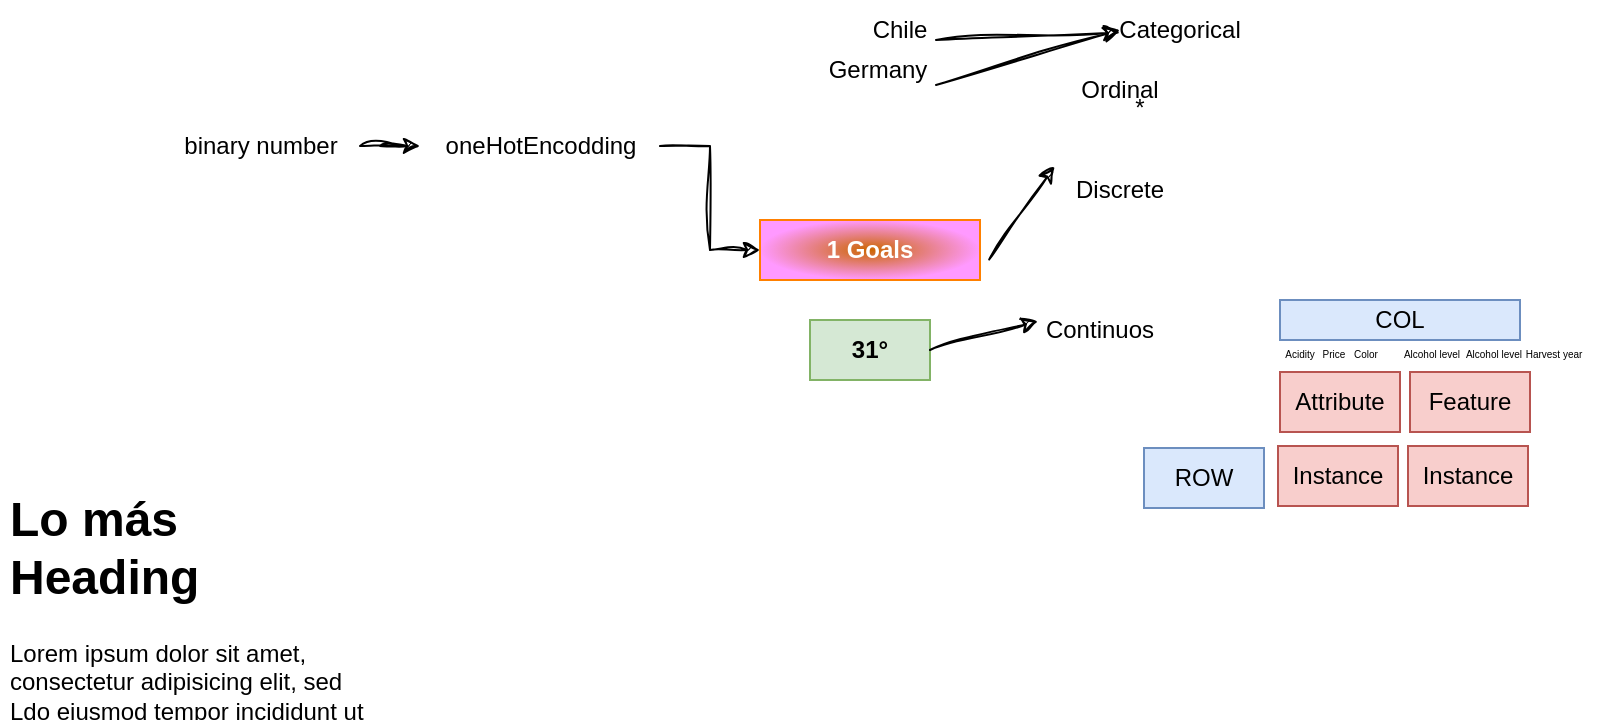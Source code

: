 <mxfile version="23.1.4" type="github">
  <diagram name="Page-1" id="hbJS8XIYNHnMWgaqB1Pa">
    <mxGraphModel dx="357" dy="430" grid="1" gridSize="10" guides="1" tooltips="1" connect="1" arrows="1" fold="1" page="1" pageScale="1" pageWidth="850" pageHeight="1100" math="0" shadow="0">
      <root>
        <mxCell id="0" />
        <mxCell id="1" parent="0" />
        <mxCell id="ZtwntWrPyhfs9k0J_McI-1" value="&lt;h1&gt;Lo más Heading&lt;/h1&gt;&lt;p&gt;Lorem ipsum dolor sit amet, consectetur adipisicing elit, sed Ldo eiusmod tempor incididunt ut labore et dolore magna aliqua.&lt;/p&gt;" style="text;html=1;spacing=5;spacingTop=-20;whiteSpace=wrap;overflow=hidden;rounded=0;" vertex="1" parent="1">
          <mxGeometry x="60" y="260" width="190" height="120" as="geometry" />
        </mxCell>
        <mxCell id="ZtwntWrPyhfs9k0J_McI-3" value="Feature" style="text;html=1;align=center;verticalAlign=middle;whiteSpace=wrap;rounded=0;fillColor=#f8cecc;strokeColor=#b85450;" vertex="1" parent="1">
          <mxGeometry x="765" y="206" width="60" height="30" as="geometry" />
        </mxCell>
        <mxCell id="ZtwntWrPyhfs9k0J_McI-6" value="Attribute" style="text;html=1;align=center;verticalAlign=middle;whiteSpace=wrap;rounded=0;fillColor=#f8cecc;strokeColor=#b85450;" vertex="1" parent="1">
          <mxGeometry x="700" y="206" width="60" height="30" as="geometry" />
        </mxCell>
        <mxCell id="ZtwntWrPyhfs9k0J_McI-7" value="COL" style="text;html=1;align=center;verticalAlign=middle;whiteSpace=wrap;rounded=0;fillColor=#dae8fc;strokeColor=#6c8ebf;" vertex="1" parent="1">
          <mxGeometry x="700" y="170" width="120" height="20" as="geometry" />
        </mxCell>
        <mxCell id="ZtwntWrPyhfs9k0J_McI-8" value="Instance" style="text;html=1;align=center;verticalAlign=middle;whiteSpace=wrap;rounded=0;fillColor=#f8cecc;strokeColor=#b85450;" vertex="1" parent="1">
          <mxGeometry x="699" y="243" width="60" height="30" as="geometry" />
        </mxCell>
        <mxCell id="ZtwntWrPyhfs9k0J_McI-9" value="ROW" style="text;html=1;align=center;verticalAlign=middle;whiteSpace=wrap;rounded=0;fillColor=#dae8fc;strokeColor=#6c8ebf;" vertex="1" parent="1">
          <mxGeometry x="632" y="244" width="60" height="30" as="geometry" />
        </mxCell>
        <mxCell id="ZtwntWrPyhfs9k0J_McI-11" value="Instance" style="text;html=1;align=center;verticalAlign=middle;whiteSpace=wrap;rounded=0;fillColor=#f8cecc;strokeColor=#b85450;" vertex="1" parent="1">
          <mxGeometry x="764" y="243" width="60" height="30" as="geometry" />
        </mxCell>
        <mxCell id="ZtwntWrPyhfs9k0J_McI-12" value="&lt;font style=&quot;font-size: 5px;&quot;&gt;Acidity&lt;/font&gt;" style="text;html=1;align=center;verticalAlign=middle;whiteSpace=wrap;rounded=0;" vertex="1" parent="1">
          <mxGeometry x="680" y="180" width="60" height="30" as="geometry" />
        </mxCell>
        <mxCell id="ZtwntWrPyhfs9k0J_McI-13" value="&lt;font style=&quot;font-size: 5px;&quot;&gt;Price&lt;/font&gt;" style="text;html=1;align=center;verticalAlign=middle;whiteSpace=wrap;rounded=0;" vertex="1" parent="1">
          <mxGeometry x="697" y="180" width="60" height="30" as="geometry" />
        </mxCell>
        <mxCell id="ZtwntWrPyhfs9k0J_McI-14" value="&lt;font style=&quot;font-size: 5px;&quot;&gt;Color&lt;br&gt;&lt;/font&gt;" style="text;html=1;align=center;verticalAlign=middle;whiteSpace=wrap;rounded=0;" vertex="1" parent="1">
          <mxGeometry x="713" y="180" width="60" height="30" as="geometry" />
        </mxCell>
        <mxCell id="ZtwntWrPyhfs9k0J_McI-15" value="&lt;font style=&quot;font-size: 5px;&quot;&gt;Alcohol level&lt;br&gt;&lt;/font&gt;" style="text;html=1;align=center;verticalAlign=middle;whiteSpace=wrap;rounded=0;" vertex="1" parent="1">
          <mxGeometry x="746" y="180" width="60" height="30" as="geometry" />
        </mxCell>
        <mxCell id="ZtwntWrPyhfs9k0J_McI-16" value="&lt;font style=&quot;font-size: 5px;&quot;&gt;Alcohol level&lt;br&gt;&lt;/font&gt;" style="text;html=1;align=center;verticalAlign=middle;whiteSpace=wrap;rounded=0;" vertex="1" parent="1">
          <mxGeometry x="777" y="180" width="60" height="30" as="geometry" />
        </mxCell>
        <mxCell id="ZtwntWrPyhfs9k0J_McI-17" value="&lt;font style=&quot;font-size: 5px;&quot;&gt;Harvest year&lt;br&gt;&lt;/font&gt;" style="text;html=1;align=center;verticalAlign=middle;whiteSpace=wrap;rounded=0;" vertex="1" parent="1">
          <mxGeometry x="807" y="180" width="60" height="30" as="geometry" />
        </mxCell>
        <mxCell id="ZtwntWrPyhfs9k0J_McI-18" value="Categorical" style="text;html=1;align=center;verticalAlign=middle;whiteSpace=wrap;rounded=0;" vertex="1" parent="1">
          <mxGeometry x="620" y="20" width="60" height="30" as="geometry" />
        </mxCell>
        <mxCell id="ZtwntWrPyhfs9k0J_McI-19" value="Ordinal" style="text;html=1;align=center;verticalAlign=middle;whiteSpace=wrap;rounded=0;" vertex="1" parent="1">
          <mxGeometry x="590" y="50" width="60" height="30" as="geometry" />
        </mxCell>
        <mxCell id="ZtwntWrPyhfs9k0J_McI-20" value="Discrete" style="text;html=1;align=center;verticalAlign=middle;whiteSpace=wrap;rounded=0;" vertex="1" parent="1">
          <mxGeometry x="590" y="100" width="60" height="30" as="geometry" />
        </mxCell>
        <mxCell id="ZtwntWrPyhfs9k0J_McI-21" value="Continuos" style="text;html=1;align=center;verticalAlign=middle;whiteSpace=wrap;rounded=0;" vertex="1" parent="1">
          <mxGeometry x="580" y="170" width="60" height="30" as="geometry" />
        </mxCell>
        <mxCell id="ZtwntWrPyhfs9k0J_McI-23" value="1 Goals" style="text;html=1;align=center;verticalAlign=middle;whiteSpace=wrap;rounded=0;fillColor=#CC6600;strokeColor=#FF8000;gradientColor=#FF99FF;gradientDirection=radial;fontColor=#FFFFFF;fontStyle=1" vertex="1" parent="1">
          <mxGeometry x="440" y="130" width="110" height="30" as="geometry" />
        </mxCell>
        <mxCell id="ZtwntWrPyhfs9k0J_McI-24" value="" style="endArrow=classic;html=1;rounded=0;sketch=1;hachureGap=4;jiggle=2;curveFitting=1;exitX=1.042;exitY=0.658;exitDx=0;exitDy=0;exitPerimeter=0;entryX=-0.045;entryY=0.107;entryDx=0;entryDy=0;entryPerimeter=0;" edge="1" parent="1" source="ZtwntWrPyhfs9k0J_McI-23" target="ZtwntWrPyhfs9k0J_McI-20">
          <mxGeometry width="50" height="50" relative="1" as="geometry">
            <mxPoint x="630" y="230" as="sourcePoint" />
            <mxPoint x="680" y="180" as="targetPoint" />
          </mxGeometry>
        </mxCell>
        <mxCell id="ZtwntWrPyhfs9k0J_McI-25" value="&lt;b&gt;31°&lt;/b&gt;" style="text;html=1;align=center;verticalAlign=middle;whiteSpace=wrap;rounded=0;fillColor=#d5e8d4;strokeColor=#82b366;" vertex="1" parent="1">
          <mxGeometry x="465" y="180" width="60" height="30" as="geometry" />
        </mxCell>
        <mxCell id="ZtwntWrPyhfs9k0J_McI-27" value="" style="endArrow=classic;html=1;rounded=0;sketch=1;hachureGap=4;jiggle=2;curveFitting=1;exitX=1;exitY=0.5;exitDx=0;exitDy=0;entryX=-0.017;entryY=0.354;entryDx=0;entryDy=0;entryPerimeter=0;" edge="1" parent="1" source="ZtwntWrPyhfs9k0J_McI-25" target="ZtwntWrPyhfs9k0J_McI-21">
          <mxGeometry width="50" height="50" relative="1" as="geometry">
            <mxPoint x="630" y="230" as="sourcePoint" />
            <mxPoint x="680" y="180" as="targetPoint" />
          </mxGeometry>
        </mxCell>
        <mxCell id="ZtwntWrPyhfs9k0J_McI-28" value="*" style="text;html=1;align=center;verticalAlign=middle;whiteSpace=wrap;rounded=0;" vertex="1" parent="1">
          <mxGeometry x="600" y="59" width="60" height="29" as="geometry" />
        </mxCell>
        <mxCell id="ZtwntWrPyhfs9k0J_McI-31" value="Chile" style="text;html=1;align=center;verticalAlign=middle;whiteSpace=wrap;rounded=0;" vertex="1" parent="1">
          <mxGeometry x="480" y="20" width="60" height="30" as="geometry" />
        </mxCell>
        <mxCell id="ZtwntWrPyhfs9k0J_McI-32" value="Germany" style="text;html=1;align=center;verticalAlign=middle;whiteSpace=wrap;rounded=0;" vertex="1" parent="1">
          <mxGeometry x="470" y="40" width="58" height="30" as="geometry" />
        </mxCell>
        <mxCell id="ZtwntWrPyhfs9k0J_McI-33" value="" style="endArrow=classic;html=1;rounded=0;sketch=1;hachureGap=4;jiggle=2;curveFitting=1;exitX=1;exitY=0.75;exitDx=0;exitDy=0;entryX=0;entryY=0.5;entryDx=0;entryDy=0;" edge="1" parent="1" source="ZtwntWrPyhfs9k0J_McI-32" target="ZtwntWrPyhfs9k0J_McI-18">
          <mxGeometry width="50" height="50" relative="1" as="geometry">
            <mxPoint x="545" y="20" as="sourcePoint" />
            <mxPoint x="577" y="-27" as="targetPoint" />
          </mxGeometry>
        </mxCell>
        <mxCell id="ZtwntWrPyhfs9k0J_McI-34" value="" style="endArrow=classic;html=1;rounded=0;sketch=1;hachureGap=4;jiggle=2;curveFitting=1;exitX=1;exitY=0;exitDx=0;exitDy=0;" edge="1" parent="1" source="ZtwntWrPyhfs9k0J_McI-32" target="ZtwntWrPyhfs9k0J_McI-18">
          <mxGeometry width="50" height="50" relative="1" as="geometry">
            <mxPoint x="538" y="33" as="sourcePoint" />
            <mxPoint x="570" y="40" as="targetPoint" />
          </mxGeometry>
        </mxCell>
        <mxCell id="ZtwntWrPyhfs9k0J_McI-36" style="edgeStyle=orthogonalEdgeStyle;rounded=0;sketch=1;hachureGap=4;jiggle=2;curveFitting=1;orthogonalLoop=1;jettySize=auto;html=1;entryX=0;entryY=0.5;entryDx=0;entryDy=0;" edge="1" parent="1" source="ZtwntWrPyhfs9k0J_McI-35" target="ZtwntWrPyhfs9k0J_McI-23">
          <mxGeometry relative="1" as="geometry" />
        </mxCell>
        <mxCell id="ZtwntWrPyhfs9k0J_McI-35" value="oneHotEncodding" style="text;html=1;align=center;verticalAlign=middle;resizable=0;points=[];autosize=1;strokeColor=none;fillColor=none;" vertex="1" parent="1">
          <mxGeometry x="270" y="78" width="120" height="30" as="geometry" />
        </mxCell>
        <mxCell id="ZtwntWrPyhfs9k0J_McI-38" style="edgeStyle=orthogonalEdgeStyle;rounded=0;sketch=1;hachureGap=4;jiggle=2;curveFitting=1;orthogonalLoop=1;jettySize=auto;html=1;" edge="1" parent="1" source="ZtwntWrPyhfs9k0J_McI-37" target="ZtwntWrPyhfs9k0J_McI-35">
          <mxGeometry relative="1" as="geometry" />
        </mxCell>
        <mxCell id="ZtwntWrPyhfs9k0J_McI-37" value="binary number" style="text;html=1;align=center;verticalAlign=middle;resizable=0;points=[];autosize=1;strokeColor=none;fillColor=none;" vertex="1" parent="1">
          <mxGeometry x="140" y="78" width="100" height="30" as="geometry" />
        </mxCell>
      </root>
    </mxGraphModel>
  </diagram>
</mxfile>
